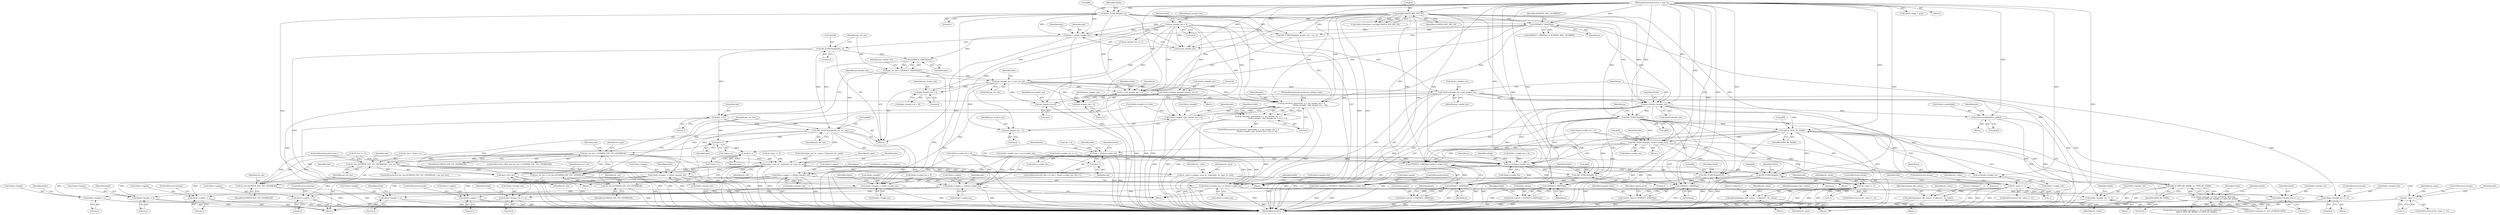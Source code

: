 digraph "0_tcpdump_b534e304568585707c4a92422aeca25cf908ff02_4@array" {
"1000254" [label="(Call,ND_TCHECK2(tptr[0], 2))"];
"1000249" [label="(Call,tptr = p+jnx_header_len)"];
"1000188" [label="(Call,p[3]&JUNIPER_BPF_PKT_IN)"];
"1000124" [label="(MethodParameterIn,const u_char *p)"];
"1000172" [label="(Call,ND_TCHECK2(p[0], 4))"];
"1000195" [label="(Call,EXTRACT_24BITS(p))"];
"1000220" [label="(Call,jnx_header_len = 4)"];
"1000261" [label="(Call,EXTRACT_16BITS(tptr))"];
"1000259" [label="(Call,jnx_ext_len = EXTRACT_16BITS(tptr))"];
"1000269" [label="(Call,jnx_header_len += jnx_ext_len)"];
"1000466" [label="(Call,jnx_header_len + 4)"];
"1000472" [label="(Call,ip_heuristic_guess(ndo, p + jnx_header_len + 4,\n                               l2info->length - (jnx_header_len + 4)))"];
"1000471" [label="(Call,ip_heuristic_guess(ndo, p + jnx_header_len + 4,\n                               l2info->length - (jnx_header_len + 4)) == 0)"];
"1000474" [label="(Call,p + jnx_header_len + 4)"];
"1000476" [label="(Call,jnx_header_len + 4)"];
"1000479" [label="(Call,l2info->length - (jnx_header_len + 4))"];
"1000483" [label="(Call,jnx_header_len + 4)"];
"1000491" [label="(Call,l2info->header_len=jnx_header_len+4)"];
"1000495" [label="(Call,jnx_header_len+4)"];
"1000500" [label="(Call,l2info->header_len = jnx_header_len)"];
"1000505" [label="(Call,p+=l2info->header_len)"];
"1000524" [label="(Call,ND_TCHECK(p[0]))"];
"1000599" [label="(Call,p[0] & MFR_BE_MASK)"];
"1000598" [label="(Call,(p[0] & MFR_BE_MASK) == MFR_BE_MASK)"];
"1000592" [label="(Call,l2info->pictype == DLT_JUNIPER_MFR &&\n                (p[0] & MFR_BE_MASK) == MFR_BE_MASK)"];
"1000655" [label="(Call,ND_TCHECK2(p[0], l2info->cookie_len))"];
"1000674" [label="(Call,idx < l2info->cookie_len)"];
"1000679" [label="(Call,idx++)"];
"1000715" [label="(Call,EXTRACT_16BITS(p+l2info->cookie_len))"];
"1000711" [label="(Call,l2info->proto = EXTRACT_16BITS(p+l2info->cookie_len))"];
"1000716" [label="(Call,p+l2info->cookie_len)"];
"1000724" [label="(Call,p+=l2info->cookie_len)"];
"1000798" [label="(Call,ND_TCHECK2(p[0], 2))"];
"1000816" [label="(Call,EXTRACT_16BITS(p))"];
"1000812" [label="(Call,l2info->proto = EXTRACT_16BITS(p))"];
"1000896" [label="(Call,ND_TCHECK2(p[0], 2))"];
"1000914" [label="(Call,EXTRACT_16BITS(p))"];
"1000910" [label="(Call,l2info->proto = EXTRACT_16BITS(p))"];
"1000973" [label="(Call,ND_TCHECK2(p[0], 4))"];
"1000989" [label="(Call,EXTRACT_32BITS(p))"];
"1000987" [label="(Call,control_word = EXTRACT_32BITS(p))"];
"1000682" [label="(Call,l2info->cookie[idx] = p[idx])"];
"1000510" [label="(Call,l2info->length -= l2info->header_len)"];
"1000618" [label="(Call,l2info->length -= l2info->cookie_len)"];
"1000823" [label="(Call,l2info->length -= 2)"];
"1000877" [label="(Call,l2info->length -= 2)"];
"1000921" [label="(Call,l2info->length -= 2)"];
"1000517" [label="(Call,l2info->caplen -= l2info->header_len)"];
"1000625" [label="(Call,l2info->caplen -= l2info->cookie_len)"];
"1000828" [label="(Call,l2info->caplen -= 2)"];
"1000882" [label="(Call,l2info->caplen -= 2)"];
"1000926" [label="(Call,l2info->caplen -= 2)"];
"1000611" [label="(Call,l2info->header_len += l2info->cookie_len)"];
"1000818" [label="(Call,l2info->header_len += 2)"];
"1000872" [label="(Call,l2info->header_len += 2)"];
"1000916" [label="(Call,l2info->header_len += 2)"];
"1000997" [label="(Call,l2info->header_len += 4)"];
"1000284" [label="(Call,ND_TCHECK2(tptr[0], jnx_ext_len))"];
"1000290" [label="(Call,jnx_ext_len > JUNIPER_EXT_TLV_OVERHEAD)"];
"1000317" [label="(Call,tlv_len+JUNIPER_EXT_TLV_OVERHEAD > jnx_ext_len)"];
"1000431" [label="(Call,jnx_ext_len -= tlv_len+JUNIPER_EXT_TLV_OVERHEAD)"];
"1000318" [label="(Call,tlv_len+JUNIPER_EXT_TLV_OVERHEAD)"];
"1000433" [label="(Call,tlv_len+JUNIPER_EXT_TLV_OVERHEAD)"];
"1000297" [label="(Call,tptr++)"];
"1000302" [label="(Call,tptr++)"];
"1000344" [label="(Call,juniper_read_tlv_value(tptr, tlv_type, tlv_len))"];
"1000342" [label="(Call,tlv_value = juniper_read_tlv_value(tptr, tlv_type, tlv_len))"];
"1000356" [label="(Call,tlv_value != -1)"];
"1000373" [label="(Call,tok2str(juniper_ifmt_values, \"Unknown\", tlv_value))"];
"1000382" [label="(Call,tlv_value != -1)"];
"1000399" [label="(Call,tok2str(juniper_ifle_values, \"Unknown\", tlv_value))"];
"1000410" [label="(Call,tlv_value != -1)"];
"1000428" [label="(Call,tptr+=tlv_len)"];
"1000266" [label="(Call,tptr +=2)"];
"1000726" [label="(Call,l2info->cookie_len)"];
"1000611" [label="(Call,l2info->header_len += l2info->cookie_len)"];
"1000618" [label="(Call,l2info->length -= l2info->cookie_len)"];
"1000922" [label="(Call,l2info->length)"];
"1000656" [label="(Call,p[0])"];
"1000321" [label="(Identifier,jnx_ext_len)"];
"1000222" [label="(Literal,4)"];
"1000473" [label="(Identifier,ndo)"];
"1001002" [label="(ControlStructure,break;)"];
"1000876" [label="(Literal,2)"];
"1000410" [label="(Call,tlv_value != -1)"];
"1000622" [label="(Call,l2info->cookie_len)"];
"1000188" [label="(Call,p[3]&JUNIPER_BPF_PKT_IN)"];
"1000882" [label="(Call,l2info->caplen -= 2)"];
"1000925" [label="(Literal,2)"];
"1000879" [label="(Identifier,l2info)"];
"1000923" [label="(Identifier,l2info)"];
"1000312" [label="(Call,tlv_len == 0)"];
"1000364" [label="(Identifier,ndo)"];
"1000192" [label="(Identifier,JUNIPER_BPF_PKT_IN)"];
"1000796" [label="(Block,)"];
"1000574" [label="(Call,l2info->cookie_len = 8)"];
"1000483" [label="(Call,jnx_header_len + 4)"];
"1000671" [label="(Call,idx = 0)"];
"1000724" [label="(Call,p+=l2info->cookie_len)"];
"1000303" [label="(Identifier,tptr)"];
"1000544" [label="(Call,l2info->cookie_len += lp->cookie_len)"];
"1000486" [label="(Literal,0)"];
"1000266" [label="(Call,tptr +=2)"];
"1000439" [label="(Identifier,ndo)"];
"1000262" [label="(Identifier,tptr)"];
"1000873" [label="(Call,l2info->header_len)"];
"1000900" [label="(Literal,2)"];
"1000454" [label="(Block,)"];
"1000693" [label="(Identifier,ndo)"];
"1000825" [label="(Identifier,l2info)"];
"1000381" [label="(ControlStructure,if (tlv_value != -1))"];
"1000291" [label="(Identifier,jnx_ext_len)"];
"1000347" [label="(Identifier,tlv_len)"];
"1000634" [label="(Identifier,ndo)"];
"1000194" [label="(Call,EXTRACT_24BITS(p) != JUNIPER_MGC_NUMBER)"];
"1000613" [label="(Identifier,l2info)"];
"1000670" [label="(ControlStructure,for (idx = 0; idx < l2info->cookie_len; idx++))"];
"1000519" [label="(Identifier,l2info)"];
"1000481" [label="(Identifier,l2info)"];
"1000813" [label="(Call,l2info->proto)"];
"1000285" [label="(Call,tptr[0])"];
"1000302" [label="(Call,tptr++)"];
"1000914" [label="(Call,EXTRACT_16BITS(p))"];
"1000506" [label="(Identifier,p)"];
"1000681" [label="(Block,)"];
"1000819" [label="(Call,l2info->header_len)"];
"1000270" [label="(Identifier,jnx_header_len)"];
"1000432" [label="(Identifier,jnx_ext_len)"];
"1000820" [label="(Identifier,l2info)"];
"1000829" [label="(Call,l2info->caplen)"];
"1000309" [label="(Call,tlv_type == 0)"];
"1000712" [label="(Call,l2info->proto)"];
"1000877" [label="(Call,l2info->length -= 2)"];
"1000172" [label="(Call,ND_TCHECK2(p[0], 4))"];
"1000271" [label="(Identifier,jnx_ext_len)"];
"1000823" [label="(Call,l2info->length -= 2)"];
"1000290" [label="(Call,jnx_ext_len > JUNIPER_EXT_TLV_OVERHEAD)"];
"1000256" [label="(Identifier,tptr)"];
"1000435" [label="(Identifier,JUNIPER_EXT_TLV_OVERHEAD)"];
"1000974" [label="(Call,p[0])"];
"1000619" [label="(Call,l2info->length)"];
"1000911" [label="(Call,l2info->proto)"];
"1000592" [label="(Call,l2info->pictype == DLT_JUNIPER_MFR &&\n                (p[0] & MFR_BE_MASK) == MFR_BE_MASK)"];
"1000250" [label="(Identifier,tptr)"];
"1000606" [label="(Call,l2info->cookie_len = 0)"];
"1000928" [label="(Identifier,l2info)"];
"1000431" [label="(Call,jnx_ext_len -= tlv_len+JUNIPER_EXT_TLV_OVERHEAD)"];
"1000471" [label="(Call,ip_heuristic_guess(ndo, p + jnx_header_len + 4,\n                               l2info->length - (jnx_header_len + 4)) == 0)"];
"1000514" [label="(Call,l2info->header_len)"];
"1000521" [label="(Call,l2info->header_len)"];
"1000916" [label="(Call,l2info->header_len += 2)"];
"1000674" [label="(Call,idx < l2info->cookie_len)"];
"1000356" [label="(Call,tlv_value != -1)"];
"1000355" [label="(ControlStructure,if (tlv_value != -1))"];
"1000917" [label="(Call,l2info->header_len)"];
"1000716" [label="(Call,p+l2info->cookie_len)"];
"1000293" [label="(Block,)"];
"1000374" [label="(Identifier,juniper_ifmt_values)"];
"1000977" [label="(Literal,4)"];
"1000500" [label="(Call,l2info->header_len = jnx_header_len)"];
"1000676" [label="(Call,l2info->cookie_len)"];
"1000258" [label="(Literal,2)"];
"1000390" [label="(Identifier,ndo)"];
"1000375" [label="(Literal,\"Unknown\")"];
"1000292" [label="(Identifier,JUNIPER_EXT_TLV_OVERHEAD)"];
"1000412" [label="(Call,-1)"];
"1000930" [label="(Literal,2)"];
"1000127" [label="(Block,)"];
"1000263" [label="(Call,jnx_header_len += 2)"];
"1000269" [label="(Call,jnx_header_len += jnx_ext_len)"];
"1000603" [label="(Identifier,MFR_BE_MASK)"];
"1000664" [label="(Identifier,ndo)"];
"1000990" [label="(Identifier,p)"];
"1000377" [label="(Identifier,tlv_value)"];
"1000715" [label="(Call,EXTRACT_16BITS(p+l2info->cookie_len))"];
"1000526" [label="(Identifier,p)"];
"1000255" [label="(Call,tptr[0])"];
"1000479" [label="(Call,l2info->length - (jnx_header_len + 4))"];
"1000883" [label="(Call,l2info->caplen)"];
"1000335" [label="(Call,tok2str(jnx_ext_tlv_values,\"Unknown\",tlv_type))"];
"1000404" [label="(ControlStructure,break;)"];
"1000817" [label="(Identifier,p)"];
"1000320" [label="(Identifier,JUNIPER_EXT_TLV_OVERHEAD)"];
"1000382" [label="(Call,tlv_value != -1)"];
"1000982" [label="(Identifier,l2info)"];
"1000318" [label="(Call,tlv_len+JUNIPER_EXT_TLV_OVERHEAD)"];
"1000343" [label="(Identifier,tlv_value)"];
"1000725" [label="(Identifier,p)"];
"1000827" [label="(Literal,2)"];
"1000986" [label="(Block,)"];
"1000316" [label="(ControlStructure,if (tlv_len+JUNIPER_EXT_TLV_OVERHEAD > jnx_ext_len))"];
"1000289" [label="(ControlStructure,while (jnx_ext_len > JUNIPER_EXT_TLV_OVERHEAD))"];
"1000493" [label="(Identifier,l2info)"];
"1000927" [label="(Call,l2info->caplen)"];
"1000384" [label="(Call,-1)"];
"1000322" [label="(ControlStructure,goto trunc;)"];
"1000249" [label="(Call,tptr = p+jnx_header_len)"];
"1000620" [label="(Identifier,l2info)"];
"1000680" [label="(Identifier,idx)"];
"1000915" [label="(Identifier,p)"];
"1000429" [label="(Identifier,tptr)"];
"1000683" [label="(Call,l2info->cookie[idx])"];
"1000497" [label="(Literal,4)"];
"1000165" [label="(Call,l2info->caplen = h->caplen)"];
"1000504" [label="(Identifier,jnx_header_len)"];
"1000659" [label="(Call,l2info->cookie_len)"];
"1000812" [label="(Call,l2info->proto = EXTRACT_16BITS(p))"];
"1000608" [label="(Identifier,l2info)"];
"1000267" [label="(Identifier,tptr)"];
"1000711" [label="(Call,l2info->proto = EXTRACT_16BITS(p+l2info->cookie_len))"];
"1000562" [label="(Call,l2info->cookie_len += 2)"];
"1000881" [label="(Literal,2)"];
"1000342" [label="(Call,tlv_value = juniper_read_tlv_value(tptr, tlv_type, tlv_len))"];
"1000920" [label="(Literal,2)"];
"1000288" [label="(Identifier,jnx_ext_len)"];
"1000317" [label="(Call,tlv_len+JUNIPER_EXT_TLV_OVERHEAD > jnx_ext_len)"];
"1000177" [label="(Call,l2info->flags = p[3])"];
"1000654" [label="(Block,)"];
"1000543" [label="(Block,)"];
"1000284" [label="(Call,ND_TCHECK2(tptr[0], jnx_ext_len))"];
"1000721" [label="(ControlStructure,break;)"];
"1000832" [label="(Literal,2)"];
"1001001" [label="(Literal,4)"];
"1000463" [label="(Call,ND_TCHECK2(p[jnx_header_len + 4], 1))"];
"1000399" [label="(Call,tok2str(juniper_ifle_values, \"Unknown\", tlv_value))"];
"1000401" [label="(Literal,\"Unknown\")"];
"1000822" [label="(Literal,2)"];
"1000402" [label="(Identifier,tlv_value)"];
"1000430" [label="(Identifier,tlv_len)"];
"1000349" [label="(Identifier,tlv_type)"];
"1000830" [label="(Identifier,l2info)"];
"1000987" [label="(Call,control_word = EXTRACT_32BITS(p))"];
"1000411" [label="(Identifier,tlv_value)"];
"1000472" [label="(Call,ip_heuristic_guess(ndo, p + jnx_header_len + 4,\n                               l2info->length - (jnx_header_len + 4)))"];
"1000248" [label="(Block,)"];
"1000468" [label="(Literal,4)"];
"1000254" [label="(Call,ND_TCHECK2(tptr[0], 2))"];
"1000398" [label="(Block,)"];
"1000301" [label="(Call,*(tptr++))"];
"1000499" [label="(Literal,0)"];
"1000896" [label="(Call,ND_TCHECK2(p[0], 2))"];
"1000510" [label="(Call,l2info->length -= l2info->header_len)"];
"1000466" [label="(Call,jnx_header_len + 4)"];
"1000400" [label="(Identifier,juniper_ifle_values)"];
"1000158" [label="(Call,l2info->length = h->len)"];
"1000627" [label="(Identifier,l2info)"];
"1000495" [label="(Call,jnx_header_len+4)"];
"1000604" [label="(Identifier,MFR_BE_MASK)"];
"1000492" [label="(Call,l2info->header_len)"];
"1000346" [label="(Identifier,tlv_type)"];
"1000816" [label="(Call,EXTRACT_16BITS(p))"];
"1000705" [label="(Identifier,ndo)"];
"1000124" [label="(MethodParameterIn,const u_char *p)"];
"1000718" [label="(Call,l2info->cookie_len)"];
"1000717" [label="(Identifier,p)"];
"1000818" [label="(Call,l2info->header_len += 2)"];
"1000261" [label="(Call,EXTRACT_16BITS(tptr))"];
"1000598" [label="(Call,(p[0] & MFR_BE_MASK) == MFR_BE_MASK)"];
"1000295" [label="(Identifier,tlv_type)"];
"1000655" [label="(Call,ND_TCHECK2(p[0], l2info->cookie_len))"];
"1000599" [label="(Call,p[0] & MFR_BE_MASK)"];
"1000251" [label="(Call,p+jnx_header_len)"];
"1000478" [label="(Literal,4)"];
"1000226" [label="(Identifier,ndo)"];
"1000470" [label="(ControlStructure,if (ip_heuristic_guess(ndo, p + jnx_header_len + 4,\n                               l2info->length - (jnx_header_len + 4)) == 0))"];
"1000496" [label="(Identifier,jnx_header_len)"];
"1000485" [label="(Literal,4)"];
"1000993" [label="(Block,)"];
"1000298" [label="(Identifier,tptr)"];
"1000910" [label="(Call,l2info->proto = EXTRACT_16BITS(p))"];
"1000176" [label="(Literal,4)"];
"1000484" [label="(Identifier,jnx_header_len)"];
"1000591" [label="(ControlStructure,if (l2info->pictype == DLT_JUNIPER_MFR &&\n                (p[0] & MFR_BE_MASK) == MFR_BE_MASK))"];
"1000833" [label="(ControlStructure,break;)"];
"1000918" [label="(Identifier,l2info)"];
"1000511" [label="(Call,l2info->length)"];
"1000299" [label="(Call,tlv_len = *(tptr++))"];
"1000264" [label="(Identifier,jnx_header_len)"];
"1000897" [label="(Call,p[0])"];
"1000884" [label="(Identifier,l2info)"];
"1000997" [label="(Call,l2info->header_len += 4)"];
"1000878" [label="(Call,l2info->length)"];
"1000989" [label="(Call,EXTRACT_32BITS(p))"];
"1000507" [label="(Call,l2info->header_len)"];
"1000612" [label="(Call,l2info->header_len)"];
"1000525" [label="(Call,p[0])"];
"1000319" [label="(Identifier,tlv_len)"];
"1000268" [label="(Literal,2)"];
"1000296" [label="(Call,*(tptr++))"];
"1000474" [label="(Call,p + jnx_header_len + 4)"];
"1000475" [label="(Identifier,p)"];
"1000799" [label="(Call,p[0])"];
"1000220" [label="(Call,jnx_header_len = 4)"];
"1000357" [label="(Identifier,tlv_value)"];
"1000518" [label="(Call,l2info->caplen)"];
"1000433" [label="(Call,tlv_len+JUNIPER_EXT_TLV_OVERHEAD)"];
"1000464" [label="(Call,p[jnx_header_len + 4])"];
"1000197" [label="(Identifier,JUNIPER_MGC_NUMBER)"];
"1000383" [label="(Identifier,tlv_value)"];
"1000733" [label="(Block,)"];
"1000505" [label="(Call,p+=l2info->header_len)"];
"1000531" [label="(Identifier,lp)"];
"1000926" [label="(Call,l2info->caplen -= 2)"];
"1000491" [label="(Call,l2info->header_len=jnx_header_len+4)"];
"1000626" [label="(Call,l2info->caplen)"];
"1000123" [label="(MethodParameterIn,netdissect_options *ndo)"];
"1000903" [label="(Identifier,l2info)"];
"1000467" [label="(Identifier,jnx_header_len)"];
"1000358" [label="(Call,-1)"];
"1000489" [label="(Identifier,ndo)"];
"1000731" [label="(Identifier,l2info)"];
"1000894" [label="(Block,)"];
"1000802" [label="(Literal,2)"];
"1000512" [label="(Identifier,l2info)"];
"1000682" [label="(Call,l2info->cookie[idx] = p[idx])"];
"1000992" [label="(Identifier,control_word)"];
"1000326" [label="(Identifier,ndo)"];
"1000688" [label="(Call,p[idx])"];
"1000501" [label="(Call,l2info->header_len)"];
"1000872" [label="(Call,l2info->header_len += 2)"];
"1000988" [label="(Identifier,control_word)"];
"1000998" [label="(Call,l2info->header_len)"];
"1000373" [label="(Call,tok2str(juniper_ifmt_values, \"Unknown\", tlv_value))"];
"1000649" [label="(Call,l2info->cookie_len > 0)"];
"1000148" [label="(Call,l2info->cookie_len = 0)"];
"1000629" [label="(Call,l2info->cookie_len)"];
"1000378" [label="(ControlStructure,break;)"];
"1000427" [label="(ControlStructure,break;)"];
"1000184" [label="(Call,l2info->direction = p[3]&JUNIPER_BPF_PKT_IN)"];
"1000434" [label="(Identifier,tlv_len)"];
"1000524" [label="(Call,ND_TCHECK(p[0]))"];
"1000345" [label="(Identifier,tptr)"];
"1000221" [label="(Identifier,jnx_header_len)"];
"1000344" [label="(Call,juniper_read_tlv_value(tptr, tlv_type, tlv_len))"];
"1000480" [label="(Call,l2info->length)"];
"1000403" [label="(Identifier,tlv_value)"];
"1000685" [label="(Identifier,l2info)"];
"1000798" [label="(Call,ND_TCHECK2(p[0], 2))"];
"1000675" [label="(Identifier,idx)"];
"1000196" [label="(Identifier,p)"];
"1000477" [label="(Identifier,jnx_header_len)"];
"1000886" [label="(Literal,2)"];
"1000418" [label="(Identifier,ndo)"];
"1000189" [label="(Call,p[3])"];
"1000600" [label="(Call,p[0])"];
"1000625" [label="(Call,l2info->caplen -= l2info->cookie_len)"];
"1000887" [label="(ControlStructure,break;)"];
"1000615" [label="(Call,l2info->cookie_len)"];
"1000679" [label="(Call,idx++)"];
"1000409" [label="(ControlStructure,if (tlv_value != -1))"];
"1000517" [label="(Call,l2info->caplen -= l2info->header_len)"];
"1000195" [label="(Call,EXTRACT_24BITS(p))"];
"1000275" [label="(Identifier,ndo)"];
"1000173" [label="(Call,p[0])"];
"1000259" [label="(Call,jnx_ext_len = EXTRACT_16BITS(tptr))"];
"1000428" [label="(Call,tptr+=tlv_len)"];
"1000973" [label="(Call,ND_TCHECK2(p[0], 4))"];
"1000805" [label="(Identifier,l2info)"];
"1000476" [label="(Call,jnx_header_len + 4)"];
"1000593" [label="(Call,l2info->pictype == DLT_JUNIPER_MFR)"];
"1001069" [label="(MethodReturn,RET)"];
"1000297" [label="(Call,tptr++)"];
"1000179" [label="(Identifier,l2info)"];
"1000828" [label="(Call,l2info->caplen -= 2)"];
"1000921" [label="(Call,l2info->length -= 2)"];
"1000824" [label="(Call,l2info->length)"];
"1000931" [label="(ControlStructure,break;)"];
"1000372" [label="(Block,)"];
"1000260" [label="(Identifier,jnx_ext_len)"];
"1000376" [label="(Identifier,tlv_value)"];
"1000254" -> "1000248"  [label="AST: "];
"1000254" -> "1000258"  [label="CFG: "];
"1000255" -> "1000254"  [label="AST: "];
"1000258" -> "1000254"  [label="AST: "];
"1000260" -> "1000254"  [label="CFG: "];
"1000254" -> "1001069"  [label="DDG: "];
"1000249" -> "1000254"  [label="DDG: "];
"1000254" -> "1000261"  [label="DDG: "];
"1000254" -> "1000266"  [label="DDG: "];
"1000254" -> "1000284"  [label="DDG: "];
"1000249" -> "1000248"  [label="AST: "];
"1000249" -> "1000251"  [label="CFG: "];
"1000250" -> "1000249"  [label="AST: "];
"1000251" -> "1000249"  [label="AST: "];
"1000256" -> "1000249"  [label="CFG: "];
"1000249" -> "1001069"  [label="DDG: "];
"1000188" -> "1000249"  [label="DDG: "];
"1000172" -> "1000249"  [label="DDG: "];
"1000195" -> "1000249"  [label="DDG: "];
"1000124" -> "1000249"  [label="DDG: "];
"1000220" -> "1000249"  [label="DDG: "];
"1000249" -> "1000261"  [label="DDG: "];
"1000188" -> "1000184"  [label="AST: "];
"1000188" -> "1000192"  [label="CFG: "];
"1000189" -> "1000188"  [label="AST: "];
"1000192" -> "1000188"  [label="AST: "];
"1000184" -> "1000188"  [label="CFG: "];
"1000188" -> "1001069"  [label="DDG: "];
"1000188" -> "1001069"  [label="DDG: "];
"1000188" -> "1000184"  [label="DDG: "];
"1000188" -> "1000184"  [label="DDG: "];
"1000124" -> "1000188"  [label="DDG: "];
"1000188" -> "1000195"  [label="DDG: "];
"1000188" -> "1000251"  [label="DDG: "];
"1000188" -> "1000463"  [label="DDG: "];
"1000188" -> "1000472"  [label="DDG: "];
"1000188" -> "1000474"  [label="DDG: "];
"1000188" -> "1000505"  [label="DDG: "];
"1000188" -> "1000715"  [label="DDG: "];
"1000188" -> "1000716"  [label="DDG: "];
"1000188" -> "1000724"  [label="DDG: "];
"1000188" -> "1000816"  [label="DDG: "];
"1000188" -> "1000914"  [label="DDG: "];
"1000188" -> "1000989"  [label="DDG: "];
"1000124" -> "1000122"  [label="AST: "];
"1000124" -> "1001069"  [label="DDG: "];
"1000124" -> "1000172"  [label="DDG: "];
"1000124" -> "1000177"  [label="DDG: "];
"1000124" -> "1000195"  [label="DDG: "];
"1000124" -> "1000251"  [label="DDG: "];
"1000124" -> "1000463"  [label="DDG: "];
"1000124" -> "1000472"  [label="DDG: "];
"1000124" -> "1000474"  [label="DDG: "];
"1000124" -> "1000505"  [label="DDG: "];
"1000124" -> "1000524"  [label="DDG: "];
"1000124" -> "1000599"  [label="DDG: "];
"1000124" -> "1000655"  [label="DDG: "];
"1000124" -> "1000682"  [label="DDG: "];
"1000124" -> "1000715"  [label="DDG: "];
"1000124" -> "1000716"  [label="DDG: "];
"1000124" -> "1000724"  [label="DDG: "];
"1000124" -> "1000798"  [label="DDG: "];
"1000124" -> "1000816"  [label="DDG: "];
"1000124" -> "1000896"  [label="DDG: "];
"1000124" -> "1000914"  [label="DDG: "];
"1000124" -> "1000973"  [label="DDG: "];
"1000124" -> "1000989"  [label="DDG: "];
"1000172" -> "1000127"  [label="AST: "];
"1000172" -> "1000176"  [label="CFG: "];
"1000173" -> "1000172"  [label="AST: "];
"1000176" -> "1000172"  [label="AST: "];
"1000179" -> "1000172"  [label="CFG: "];
"1000172" -> "1001069"  [label="DDG: "];
"1000172" -> "1001069"  [label="DDG: "];
"1000172" -> "1000195"  [label="DDG: "];
"1000172" -> "1000251"  [label="DDG: "];
"1000172" -> "1000463"  [label="DDG: "];
"1000172" -> "1000472"  [label="DDG: "];
"1000172" -> "1000474"  [label="DDG: "];
"1000172" -> "1000505"  [label="DDG: "];
"1000172" -> "1000524"  [label="DDG: "];
"1000195" -> "1000194"  [label="AST: "];
"1000195" -> "1000196"  [label="CFG: "];
"1000196" -> "1000195"  [label="AST: "];
"1000197" -> "1000195"  [label="CFG: "];
"1000195" -> "1001069"  [label="DDG: "];
"1000195" -> "1000194"  [label="DDG: "];
"1000195" -> "1000251"  [label="DDG: "];
"1000195" -> "1000463"  [label="DDG: "];
"1000195" -> "1000472"  [label="DDG: "];
"1000195" -> "1000474"  [label="DDG: "];
"1000195" -> "1000505"  [label="DDG: "];
"1000220" -> "1000127"  [label="AST: "];
"1000220" -> "1000222"  [label="CFG: "];
"1000221" -> "1000220"  [label="AST: "];
"1000222" -> "1000220"  [label="AST: "];
"1000226" -> "1000220"  [label="CFG: "];
"1000220" -> "1000251"  [label="DDG: "];
"1000220" -> "1000263"  [label="DDG: "];
"1000220" -> "1000466"  [label="DDG: "];
"1000220" -> "1000472"  [label="DDG: "];
"1000220" -> "1000474"  [label="DDG: "];
"1000220" -> "1000476"  [label="DDG: "];
"1000220" -> "1000479"  [label="DDG: "];
"1000220" -> "1000483"  [label="DDG: "];
"1000220" -> "1000491"  [label="DDG: "];
"1000220" -> "1000495"  [label="DDG: "];
"1000220" -> "1000500"  [label="DDG: "];
"1000261" -> "1000259"  [label="AST: "];
"1000261" -> "1000262"  [label="CFG: "];
"1000262" -> "1000261"  [label="AST: "];
"1000259" -> "1000261"  [label="CFG: "];
"1000261" -> "1000259"  [label="DDG: "];
"1000261" -> "1000266"  [label="DDG: "];
"1000259" -> "1000248"  [label="AST: "];
"1000260" -> "1000259"  [label="AST: "];
"1000264" -> "1000259"  [label="CFG: "];
"1000259" -> "1001069"  [label="DDG: "];
"1000259" -> "1000269"  [label="DDG: "];
"1000259" -> "1000284"  [label="DDG: "];
"1000269" -> "1000248"  [label="AST: "];
"1000269" -> "1000271"  [label="CFG: "];
"1000270" -> "1000269"  [label="AST: "];
"1000271" -> "1000269"  [label="AST: "];
"1000275" -> "1000269"  [label="CFG: "];
"1000269" -> "1001069"  [label="DDG: "];
"1000263" -> "1000269"  [label="DDG: "];
"1000269" -> "1000466"  [label="DDG: "];
"1000269" -> "1000472"  [label="DDG: "];
"1000269" -> "1000474"  [label="DDG: "];
"1000269" -> "1000476"  [label="DDG: "];
"1000269" -> "1000479"  [label="DDG: "];
"1000269" -> "1000483"  [label="DDG: "];
"1000269" -> "1000491"  [label="DDG: "];
"1000269" -> "1000495"  [label="DDG: "];
"1000269" -> "1000500"  [label="DDG: "];
"1000466" -> "1000464"  [label="AST: "];
"1000466" -> "1000468"  [label="CFG: "];
"1000467" -> "1000466"  [label="AST: "];
"1000468" -> "1000466"  [label="AST: "];
"1000464" -> "1000466"  [label="CFG: "];
"1000472" -> "1000471"  [label="AST: "];
"1000472" -> "1000479"  [label="CFG: "];
"1000473" -> "1000472"  [label="AST: "];
"1000474" -> "1000472"  [label="AST: "];
"1000479" -> "1000472"  [label="AST: "];
"1000486" -> "1000472"  [label="CFG: "];
"1000472" -> "1001069"  [label="DDG: "];
"1000472" -> "1001069"  [label="DDG: "];
"1000472" -> "1001069"  [label="DDG: "];
"1000472" -> "1000471"  [label="DDG: "];
"1000472" -> "1000471"  [label="DDG: "];
"1000472" -> "1000471"  [label="DDG: "];
"1000123" -> "1000472"  [label="DDG: "];
"1000463" -> "1000472"  [label="DDG: "];
"1000479" -> "1000472"  [label="DDG: "];
"1000479" -> "1000472"  [label="DDG: "];
"1000471" -> "1000470"  [label="AST: "];
"1000471" -> "1000486"  [label="CFG: "];
"1000486" -> "1000471"  [label="AST: "];
"1000489" -> "1000471"  [label="CFG: "];
"1000493" -> "1000471"  [label="CFG: "];
"1000471" -> "1001069"  [label="DDG: "];
"1000471" -> "1001069"  [label="DDG: "];
"1000474" -> "1000476"  [label="CFG: "];
"1000475" -> "1000474"  [label="AST: "];
"1000476" -> "1000474"  [label="AST: "];
"1000481" -> "1000474"  [label="CFG: "];
"1000474" -> "1001069"  [label="DDG: "];
"1000463" -> "1000474"  [label="DDG: "];
"1000476" -> "1000478"  [label="CFG: "];
"1000477" -> "1000476"  [label="AST: "];
"1000478" -> "1000476"  [label="AST: "];
"1000479" -> "1000483"  [label="CFG: "];
"1000480" -> "1000479"  [label="AST: "];
"1000483" -> "1000479"  [label="AST: "];
"1000479" -> "1001069"  [label="DDG: "];
"1000479" -> "1001069"  [label="DDG: "];
"1000158" -> "1000479"  [label="DDG: "];
"1000483" -> "1000485"  [label="CFG: "];
"1000484" -> "1000483"  [label="AST: "];
"1000485" -> "1000483"  [label="AST: "];
"1000491" -> "1000454"  [label="AST: "];
"1000491" -> "1000495"  [label="CFG: "];
"1000492" -> "1000491"  [label="AST: "];
"1000495" -> "1000491"  [label="AST: "];
"1000499" -> "1000491"  [label="CFG: "];
"1000491" -> "1001069"  [label="DDG: "];
"1000491" -> "1001069"  [label="DDG: "];
"1000495" -> "1000497"  [label="CFG: "];
"1000496" -> "1000495"  [label="AST: "];
"1000497" -> "1000495"  [label="AST: "];
"1000495" -> "1001069"  [label="DDG: "];
"1000500" -> "1000127"  [label="AST: "];
"1000500" -> "1000504"  [label="CFG: "];
"1000501" -> "1000500"  [label="AST: "];
"1000504" -> "1000500"  [label="AST: "];
"1000506" -> "1000500"  [label="CFG: "];
"1000500" -> "1001069"  [label="DDG: "];
"1000500" -> "1000505"  [label="DDG: "];
"1000500" -> "1000510"  [label="DDG: "];
"1000500" -> "1000517"  [label="DDG: "];
"1000500" -> "1000611"  [label="DDG: "];
"1000500" -> "1000818"  [label="DDG: "];
"1000500" -> "1000872"  [label="DDG: "];
"1000500" -> "1000916"  [label="DDG: "];
"1000500" -> "1000997"  [label="DDG: "];
"1000505" -> "1000127"  [label="AST: "];
"1000505" -> "1000507"  [label="CFG: "];
"1000506" -> "1000505"  [label="AST: "];
"1000507" -> "1000505"  [label="AST: "];
"1000512" -> "1000505"  [label="CFG: "];
"1000505" -> "1000524"  [label="DDG: "];
"1000505" -> "1000599"  [label="DDG: "];
"1000505" -> "1000655"  [label="DDG: "];
"1000505" -> "1000682"  [label="DDG: "];
"1000505" -> "1000715"  [label="DDG: "];
"1000505" -> "1000716"  [label="DDG: "];
"1000505" -> "1000724"  [label="DDG: "];
"1000505" -> "1000816"  [label="DDG: "];
"1000505" -> "1000914"  [label="DDG: "];
"1000505" -> "1000989"  [label="DDG: "];
"1000524" -> "1000127"  [label="AST: "];
"1000524" -> "1000525"  [label="CFG: "];
"1000525" -> "1000524"  [label="AST: "];
"1000531" -> "1000524"  [label="CFG: "];
"1000524" -> "1001069"  [label="DDG: "];
"1000524" -> "1001069"  [label="DDG: "];
"1000524" -> "1000599"  [label="DDG: "];
"1000524" -> "1000655"  [label="DDG: "];
"1000524" -> "1000715"  [label="DDG: "];
"1000524" -> "1000716"  [label="DDG: "];
"1000524" -> "1000724"  [label="DDG: "];
"1000524" -> "1000798"  [label="DDG: "];
"1000524" -> "1000896"  [label="DDG: "];
"1000524" -> "1000973"  [label="DDG: "];
"1000599" -> "1000598"  [label="AST: "];
"1000599" -> "1000603"  [label="CFG: "];
"1000600" -> "1000599"  [label="AST: "];
"1000603" -> "1000599"  [label="AST: "];
"1000604" -> "1000599"  [label="CFG: "];
"1000599" -> "1001069"  [label="DDG: "];
"1000599" -> "1000598"  [label="DDG: "];
"1000599" -> "1000598"  [label="DDG: "];
"1000599" -> "1000655"  [label="DDG: "];
"1000599" -> "1000715"  [label="DDG: "];
"1000599" -> "1000716"  [label="DDG: "];
"1000599" -> "1000724"  [label="DDG: "];
"1000599" -> "1000798"  [label="DDG: "];
"1000599" -> "1000896"  [label="DDG: "];
"1000599" -> "1000973"  [label="DDG: "];
"1000598" -> "1000592"  [label="AST: "];
"1000598" -> "1000604"  [label="CFG: "];
"1000604" -> "1000598"  [label="AST: "];
"1000592" -> "1000598"  [label="CFG: "];
"1000598" -> "1001069"  [label="DDG: "];
"1000598" -> "1001069"  [label="DDG: "];
"1000598" -> "1000592"  [label="DDG: "];
"1000598" -> "1000592"  [label="DDG: "];
"1000592" -> "1000591"  [label="AST: "];
"1000592" -> "1000593"  [label="CFG: "];
"1000593" -> "1000592"  [label="AST: "];
"1000608" -> "1000592"  [label="CFG: "];
"1000613" -> "1000592"  [label="CFG: "];
"1000592" -> "1001069"  [label="DDG: "];
"1000592" -> "1001069"  [label="DDG: "];
"1000592" -> "1001069"  [label="DDG: "];
"1000593" -> "1000592"  [label="DDG: "];
"1000593" -> "1000592"  [label="DDG: "];
"1000655" -> "1000654"  [label="AST: "];
"1000655" -> "1000659"  [label="CFG: "];
"1000656" -> "1000655"  [label="AST: "];
"1000659" -> "1000655"  [label="AST: "];
"1000664" -> "1000655"  [label="CFG: "];
"1000655" -> "1001069"  [label="DDG: "];
"1000655" -> "1001069"  [label="DDG: "];
"1000649" -> "1000655"  [label="DDG: "];
"1000655" -> "1000674"  [label="DDG: "];
"1000655" -> "1000715"  [label="DDG: "];
"1000655" -> "1000716"  [label="DDG: "];
"1000655" -> "1000724"  [label="DDG: "];
"1000655" -> "1000798"  [label="DDG: "];
"1000655" -> "1000896"  [label="DDG: "];
"1000655" -> "1000973"  [label="DDG: "];
"1000674" -> "1000670"  [label="AST: "];
"1000674" -> "1000676"  [label="CFG: "];
"1000675" -> "1000674"  [label="AST: "];
"1000676" -> "1000674"  [label="AST: "];
"1000685" -> "1000674"  [label="CFG: "];
"1000705" -> "1000674"  [label="CFG: "];
"1000674" -> "1001069"  [label="DDG: "];
"1000674" -> "1001069"  [label="DDG: "];
"1000679" -> "1000674"  [label="DDG: "];
"1000671" -> "1000674"  [label="DDG: "];
"1000674" -> "1000679"  [label="DDG: "];
"1000674" -> "1000715"  [label="DDG: "];
"1000674" -> "1000716"  [label="DDG: "];
"1000674" -> "1000724"  [label="DDG: "];
"1000679" -> "1000670"  [label="AST: "];
"1000679" -> "1000680"  [label="CFG: "];
"1000680" -> "1000679"  [label="AST: "];
"1000675" -> "1000679"  [label="CFG: "];
"1000715" -> "1000711"  [label="AST: "];
"1000715" -> "1000716"  [label="CFG: "];
"1000716" -> "1000715"  [label="AST: "];
"1000711" -> "1000715"  [label="CFG: "];
"1000715" -> "1001069"  [label="DDG: "];
"1000715" -> "1000711"  [label="DDG: "];
"1000649" -> "1000715"  [label="DDG: "];
"1000711" -> "1000543"  [label="AST: "];
"1000712" -> "1000711"  [label="AST: "];
"1000721" -> "1000711"  [label="CFG: "];
"1000711" -> "1001069"  [label="DDG: "];
"1000711" -> "1001069"  [label="DDG: "];
"1000716" -> "1000718"  [label="CFG: "];
"1000717" -> "1000716"  [label="AST: "];
"1000718" -> "1000716"  [label="AST: "];
"1000649" -> "1000716"  [label="DDG: "];
"1000724" -> "1000127"  [label="AST: "];
"1000724" -> "1000726"  [label="CFG: "];
"1000725" -> "1000724"  [label="AST: "];
"1000726" -> "1000724"  [label="AST: "];
"1000731" -> "1000724"  [label="CFG: "];
"1000724" -> "1001069"  [label="DDG: "];
"1000724" -> "1001069"  [label="DDG: "];
"1000574" -> "1000724"  [label="DDG: "];
"1000562" -> "1000724"  [label="DDG: "];
"1000148" -> "1000724"  [label="DDG: "];
"1000544" -> "1000724"  [label="DDG: "];
"1000649" -> "1000724"  [label="DDG: "];
"1000724" -> "1000798"  [label="DDG: "];
"1000724" -> "1000816"  [label="DDG: "];
"1000724" -> "1000896"  [label="DDG: "];
"1000724" -> "1000914"  [label="DDG: "];
"1000724" -> "1000973"  [label="DDG: "];
"1000724" -> "1000989"  [label="DDG: "];
"1000798" -> "1000796"  [label="AST: "];
"1000798" -> "1000802"  [label="CFG: "];
"1000799" -> "1000798"  [label="AST: "];
"1000802" -> "1000798"  [label="AST: "];
"1000805" -> "1000798"  [label="CFG: "];
"1000798" -> "1001069"  [label="DDG: "];
"1000798" -> "1001069"  [label="DDG: "];
"1000798" -> "1000816"  [label="DDG: "];
"1000816" -> "1000812"  [label="AST: "];
"1000816" -> "1000817"  [label="CFG: "];
"1000817" -> "1000816"  [label="AST: "];
"1000812" -> "1000816"  [label="CFG: "];
"1000816" -> "1001069"  [label="DDG: "];
"1000816" -> "1000812"  [label="DDG: "];
"1000812" -> "1000796"  [label="AST: "];
"1000813" -> "1000812"  [label="AST: "];
"1000820" -> "1000812"  [label="CFG: "];
"1000812" -> "1001069"  [label="DDG: "];
"1000812" -> "1001069"  [label="DDG: "];
"1000896" -> "1000894"  [label="AST: "];
"1000896" -> "1000900"  [label="CFG: "];
"1000897" -> "1000896"  [label="AST: "];
"1000900" -> "1000896"  [label="AST: "];
"1000903" -> "1000896"  [label="CFG: "];
"1000896" -> "1001069"  [label="DDG: "];
"1000896" -> "1001069"  [label="DDG: "];
"1000896" -> "1000914"  [label="DDG: "];
"1000914" -> "1000910"  [label="AST: "];
"1000914" -> "1000915"  [label="CFG: "];
"1000915" -> "1000914"  [label="AST: "];
"1000910" -> "1000914"  [label="CFG: "];
"1000914" -> "1001069"  [label="DDG: "];
"1000914" -> "1000910"  [label="DDG: "];
"1000910" -> "1000894"  [label="AST: "];
"1000911" -> "1000910"  [label="AST: "];
"1000918" -> "1000910"  [label="CFG: "];
"1000910" -> "1001069"  [label="DDG: "];
"1000910" -> "1001069"  [label="DDG: "];
"1000973" -> "1000733"  [label="AST: "];
"1000973" -> "1000977"  [label="CFG: "];
"1000974" -> "1000973"  [label="AST: "];
"1000977" -> "1000973"  [label="AST: "];
"1000982" -> "1000973"  [label="CFG: "];
"1000973" -> "1001069"  [label="DDG: "];
"1000973" -> "1001069"  [label="DDG: "];
"1000973" -> "1000989"  [label="DDG: "];
"1000989" -> "1000987"  [label="AST: "];
"1000989" -> "1000990"  [label="CFG: "];
"1000990" -> "1000989"  [label="AST: "];
"1000987" -> "1000989"  [label="CFG: "];
"1000989" -> "1001069"  [label="DDG: "];
"1000989" -> "1000987"  [label="DDG: "];
"1000987" -> "1000986"  [label="AST: "];
"1000988" -> "1000987"  [label="AST: "];
"1000992" -> "1000987"  [label="CFG: "];
"1000987" -> "1001069"  [label="DDG: "];
"1000987" -> "1001069"  [label="DDG: "];
"1000682" -> "1000681"  [label="AST: "];
"1000682" -> "1000688"  [label="CFG: "];
"1000683" -> "1000682"  [label="AST: "];
"1000688" -> "1000682"  [label="AST: "];
"1000693" -> "1000682"  [label="CFG: "];
"1000682" -> "1001069"  [label="DDG: "];
"1000682" -> "1001069"  [label="DDG: "];
"1000510" -> "1000127"  [label="AST: "];
"1000510" -> "1000514"  [label="CFG: "];
"1000511" -> "1000510"  [label="AST: "];
"1000514" -> "1000510"  [label="AST: "];
"1000519" -> "1000510"  [label="CFG: "];
"1000510" -> "1001069"  [label="DDG: "];
"1000158" -> "1000510"  [label="DDG: "];
"1000510" -> "1000618"  [label="DDG: "];
"1000510" -> "1000823"  [label="DDG: "];
"1000510" -> "1000877"  [label="DDG: "];
"1000510" -> "1000921"  [label="DDG: "];
"1000618" -> "1000543"  [label="AST: "];
"1000618" -> "1000622"  [label="CFG: "];
"1000619" -> "1000618"  [label="AST: "];
"1000622" -> "1000618"  [label="AST: "];
"1000627" -> "1000618"  [label="CFG: "];
"1000618" -> "1001069"  [label="DDG: "];
"1000562" -> "1000618"  [label="DDG: "];
"1000544" -> "1000618"  [label="DDG: "];
"1000574" -> "1000618"  [label="DDG: "];
"1000606" -> "1000618"  [label="DDG: "];
"1000618" -> "1000823"  [label="DDG: "];
"1000618" -> "1000877"  [label="DDG: "];
"1000618" -> "1000921"  [label="DDG: "];
"1000823" -> "1000796"  [label="AST: "];
"1000823" -> "1000827"  [label="CFG: "];
"1000824" -> "1000823"  [label="AST: "];
"1000827" -> "1000823"  [label="AST: "];
"1000830" -> "1000823"  [label="CFG: "];
"1000823" -> "1001069"  [label="DDG: "];
"1000877" -> "1000796"  [label="AST: "];
"1000877" -> "1000881"  [label="CFG: "];
"1000878" -> "1000877"  [label="AST: "];
"1000881" -> "1000877"  [label="AST: "];
"1000884" -> "1000877"  [label="CFG: "];
"1000877" -> "1001069"  [label="DDG: "];
"1000921" -> "1000894"  [label="AST: "];
"1000921" -> "1000925"  [label="CFG: "];
"1000922" -> "1000921"  [label="AST: "];
"1000925" -> "1000921"  [label="AST: "];
"1000928" -> "1000921"  [label="CFG: "];
"1000921" -> "1001069"  [label="DDG: "];
"1000517" -> "1000127"  [label="AST: "];
"1000517" -> "1000521"  [label="CFG: "];
"1000518" -> "1000517"  [label="AST: "];
"1000521" -> "1000517"  [label="AST: "];
"1000526" -> "1000517"  [label="CFG: "];
"1000517" -> "1001069"  [label="DDG: "];
"1000517" -> "1001069"  [label="DDG: "];
"1000165" -> "1000517"  [label="DDG: "];
"1000517" -> "1000625"  [label="DDG: "];
"1000517" -> "1000828"  [label="DDG: "];
"1000517" -> "1000882"  [label="DDG: "];
"1000517" -> "1000926"  [label="DDG: "];
"1000625" -> "1000543"  [label="AST: "];
"1000625" -> "1000629"  [label="CFG: "];
"1000626" -> "1000625"  [label="AST: "];
"1000629" -> "1000625"  [label="AST: "];
"1000634" -> "1000625"  [label="CFG: "];
"1000625" -> "1001069"  [label="DDG: "];
"1000562" -> "1000625"  [label="DDG: "];
"1000544" -> "1000625"  [label="DDG: "];
"1000574" -> "1000625"  [label="DDG: "];
"1000606" -> "1000625"  [label="DDG: "];
"1000625" -> "1000828"  [label="DDG: "];
"1000625" -> "1000882"  [label="DDG: "];
"1000625" -> "1000926"  [label="DDG: "];
"1000828" -> "1000796"  [label="AST: "];
"1000828" -> "1000832"  [label="CFG: "];
"1000829" -> "1000828"  [label="AST: "];
"1000832" -> "1000828"  [label="AST: "];
"1000833" -> "1000828"  [label="CFG: "];
"1000828" -> "1001069"  [label="DDG: "];
"1000882" -> "1000796"  [label="AST: "];
"1000882" -> "1000886"  [label="CFG: "];
"1000883" -> "1000882"  [label="AST: "];
"1000886" -> "1000882"  [label="AST: "];
"1000887" -> "1000882"  [label="CFG: "];
"1000882" -> "1001069"  [label="DDG: "];
"1000926" -> "1000894"  [label="AST: "];
"1000926" -> "1000930"  [label="CFG: "];
"1000927" -> "1000926"  [label="AST: "];
"1000930" -> "1000926"  [label="AST: "];
"1000931" -> "1000926"  [label="CFG: "];
"1000926" -> "1001069"  [label="DDG: "];
"1000611" -> "1000543"  [label="AST: "];
"1000611" -> "1000615"  [label="CFG: "];
"1000612" -> "1000611"  [label="AST: "];
"1000615" -> "1000611"  [label="AST: "];
"1000620" -> "1000611"  [label="CFG: "];
"1000611" -> "1001069"  [label="DDG: "];
"1000562" -> "1000611"  [label="DDG: "];
"1000544" -> "1000611"  [label="DDG: "];
"1000574" -> "1000611"  [label="DDG: "];
"1000606" -> "1000611"  [label="DDG: "];
"1000611" -> "1000818"  [label="DDG: "];
"1000611" -> "1000872"  [label="DDG: "];
"1000611" -> "1000916"  [label="DDG: "];
"1000611" -> "1000997"  [label="DDG: "];
"1000818" -> "1000796"  [label="AST: "];
"1000818" -> "1000822"  [label="CFG: "];
"1000819" -> "1000818"  [label="AST: "];
"1000822" -> "1000818"  [label="AST: "];
"1000825" -> "1000818"  [label="CFG: "];
"1000818" -> "1001069"  [label="DDG: "];
"1000872" -> "1000796"  [label="AST: "];
"1000872" -> "1000876"  [label="CFG: "];
"1000873" -> "1000872"  [label="AST: "];
"1000876" -> "1000872"  [label="AST: "];
"1000879" -> "1000872"  [label="CFG: "];
"1000872" -> "1001069"  [label="DDG: "];
"1000916" -> "1000894"  [label="AST: "];
"1000916" -> "1000920"  [label="CFG: "];
"1000917" -> "1000916"  [label="AST: "];
"1000920" -> "1000916"  [label="AST: "];
"1000923" -> "1000916"  [label="CFG: "];
"1000916" -> "1001069"  [label="DDG: "];
"1000997" -> "1000993"  [label="AST: "];
"1000997" -> "1001001"  [label="CFG: "];
"1000998" -> "1000997"  [label="AST: "];
"1001001" -> "1000997"  [label="AST: "];
"1001002" -> "1000997"  [label="CFG: "];
"1000997" -> "1001069"  [label="DDG: "];
"1000284" -> "1000248"  [label="AST: "];
"1000284" -> "1000288"  [label="CFG: "];
"1000285" -> "1000284"  [label="AST: "];
"1000288" -> "1000284"  [label="AST: "];
"1000291" -> "1000284"  [label="CFG: "];
"1000284" -> "1001069"  [label="DDG: "];
"1000284" -> "1001069"  [label="DDG: "];
"1000266" -> "1000284"  [label="DDG: "];
"1000284" -> "1000290"  [label="DDG: "];
"1000284" -> "1000297"  [label="DDG: "];
"1000284" -> "1000302"  [label="DDG: "];
"1000284" -> "1000344"  [label="DDG: "];
"1000284" -> "1000428"  [label="DDG: "];
"1000290" -> "1000289"  [label="AST: "];
"1000290" -> "1000292"  [label="CFG: "];
"1000291" -> "1000290"  [label="AST: "];
"1000292" -> "1000290"  [label="AST: "];
"1000295" -> "1000290"  [label="CFG: "];
"1000439" -> "1000290"  [label="CFG: "];
"1000290" -> "1001069"  [label="DDG: "];
"1000290" -> "1001069"  [label="DDG: "];
"1000290" -> "1001069"  [label="DDG: "];
"1000431" -> "1000290"  [label="DDG: "];
"1000290" -> "1000317"  [label="DDG: "];
"1000290" -> "1000317"  [label="DDG: "];
"1000290" -> "1000318"  [label="DDG: "];
"1000290" -> "1000431"  [label="DDG: "];
"1000290" -> "1000433"  [label="DDG: "];
"1000317" -> "1000316"  [label="AST: "];
"1000317" -> "1000321"  [label="CFG: "];
"1000318" -> "1000317"  [label="AST: "];
"1000321" -> "1000317"  [label="AST: "];
"1000322" -> "1000317"  [label="CFG: "];
"1000326" -> "1000317"  [label="CFG: "];
"1000317" -> "1001069"  [label="DDG: "];
"1000317" -> "1001069"  [label="DDG: "];
"1000317" -> "1001069"  [label="DDG: "];
"1000312" -> "1000317"  [label="DDG: "];
"1000299" -> "1000317"  [label="DDG: "];
"1000317" -> "1000431"  [label="DDG: "];
"1000431" -> "1000293"  [label="AST: "];
"1000431" -> "1000433"  [label="CFG: "];
"1000432" -> "1000431"  [label="AST: "];
"1000433" -> "1000431"  [label="AST: "];
"1000291" -> "1000431"  [label="CFG: "];
"1000431" -> "1001069"  [label="DDG: "];
"1000344" -> "1000431"  [label="DDG: "];
"1000318" -> "1000320"  [label="CFG: "];
"1000319" -> "1000318"  [label="AST: "];
"1000320" -> "1000318"  [label="AST: "];
"1000321" -> "1000318"  [label="CFG: "];
"1000318" -> "1001069"  [label="DDG: "];
"1000318" -> "1001069"  [label="DDG: "];
"1000312" -> "1000318"  [label="DDG: "];
"1000299" -> "1000318"  [label="DDG: "];
"1000433" -> "1000435"  [label="CFG: "];
"1000434" -> "1000433"  [label="AST: "];
"1000435" -> "1000433"  [label="AST: "];
"1000433" -> "1001069"  [label="DDG: "];
"1000344" -> "1000433"  [label="DDG: "];
"1000297" -> "1000296"  [label="AST: "];
"1000297" -> "1000298"  [label="CFG: "];
"1000298" -> "1000297"  [label="AST: "];
"1000296" -> "1000297"  [label="CFG: "];
"1000266" -> "1000297"  [label="DDG: "];
"1000428" -> "1000297"  [label="DDG: "];
"1000297" -> "1000302"  [label="DDG: "];
"1000302" -> "1000301"  [label="AST: "];
"1000302" -> "1000303"  [label="CFG: "];
"1000303" -> "1000302"  [label="AST: "];
"1000301" -> "1000302"  [label="CFG: "];
"1000302" -> "1001069"  [label="DDG: "];
"1000302" -> "1000344"  [label="DDG: "];
"1000344" -> "1000342"  [label="AST: "];
"1000344" -> "1000347"  [label="CFG: "];
"1000345" -> "1000344"  [label="AST: "];
"1000346" -> "1000344"  [label="AST: "];
"1000347" -> "1000344"  [label="AST: "];
"1000342" -> "1000344"  [label="CFG: "];
"1000344" -> "1001069"  [label="DDG: "];
"1000344" -> "1001069"  [label="DDG: "];
"1000344" -> "1001069"  [label="DDG: "];
"1000344" -> "1000342"  [label="DDG: "];
"1000344" -> "1000342"  [label="DDG: "];
"1000344" -> "1000342"  [label="DDG: "];
"1000309" -> "1000344"  [label="DDG: "];
"1000335" -> "1000344"  [label="DDG: "];
"1000312" -> "1000344"  [label="DDG: "];
"1000299" -> "1000344"  [label="DDG: "];
"1000344" -> "1000428"  [label="DDG: "];
"1000344" -> "1000428"  [label="DDG: "];
"1000342" -> "1000293"  [label="AST: "];
"1000343" -> "1000342"  [label="AST: "];
"1000349" -> "1000342"  [label="CFG: "];
"1000342" -> "1001069"  [label="DDG: "];
"1000342" -> "1001069"  [label="DDG: "];
"1000342" -> "1000356"  [label="DDG: "];
"1000342" -> "1000382"  [label="DDG: "];
"1000342" -> "1000410"  [label="DDG: "];
"1000356" -> "1000355"  [label="AST: "];
"1000356" -> "1000358"  [label="CFG: "];
"1000357" -> "1000356"  [label="AST: "];
"1000358" -> "1000356"  [label="AST: "];
"1000364" -> "1000356"  [label="CFG: "];
"1000378" -> "1000356"  [label="CFG: "];
"1000356" -> "1001069"  [label="DDG: "];
"1000356" -> "1001069"  [label="DDG: "];
"1000356" -> "1001069"  [label="DDG: "];
"1000358" -> "1000356"  [label="DDG: "];
"1000356" -> "1000373"  [label="DDG: "];
"1000373" -> "1000372"  [label="AST: "];
"1000373" -> "1000376"  [label="CFG: "];
"1000374" -> "1000373"  [label="AST: "];
"1000375" -> "1000373"  [label="AST: "];
"1000376" -> "1000373"  [label="AST: "];
"1000377" -> "1000373"  [label="CFG: "];
"1000373" -> "1001069"  [label="DDG: "];
"1000373" -> "1001069"  [label="DDG: "];
"1000373" -> "1001069"  [label="DDG: "];
"1000382" -> "1000381"  [label="AST: "];
"1000382" -> "1000384"  [label="CFG: "];
"1000383" -> "1000382"  [label="AST: "];
"1000384" -> "1000382"  [label="AST: "];
"1000390" -> "1000382"  [label="CFG: "];
"1000404" -> "1000382"  [label="CFG: "];
"1000382" -> "1001069"  [label="DDG: "];
"1000382" -> "1001069"  [label="DDG: "];
"1000382" -> "1001069"  [label="DDG: "];
"1000384" -> "1000382"  [label="DDG: "];
"1000382" -> "1000399"  [label="DDG: "];
"1000399" -> "1000398"  [label="AST: "];
"1000399" -> "1000402"  [label="CFG: "];
"1000400" -> "1000399"  [label="AST: "];
"1000401" -> "1000399"  [label="AST: "];
"1000402" -> "1000399"  [label="AST: "];
"1000403" -> "1000399"  [label="CFG: "];
"1000399" -> "1001069"  [label="DDG: "];
"1000399" -> "1001069"  [label="DDG: "];
"1000399" -> "1001069"  [label="DDG: "];
"1000410" -> "1000409"  [label="AST: "];
"1000410" -> "1000412"  [label="CFG: "];
"1000411" -> "1000410"  [label="AST: "];
"1000412" -> "1000410"  [label="AST: "];
"1000418" -> "1000410"  [label="CFG: "];
"1000427" -> "1000410"  [label="CFG: "];
"1000410" -> "1001069"  [label="DDG: "];
"1000410" -> "1001069"  [label="DDG: "];
"1000410" -> "1001069"  [label="DDG: "];
"1000412" -> "1000410"  [label="DDG: "];
"1000428" -> "1000293"  [label="AST: "];
"1000428" -> "1000430"  [label="CFG: "];
"1000429" -> "1000428"  [label="AST: "];
"1000430" -> "1000428"  [label="AST: "];
"1000432" -> "1000428"  [label="CFG: "];
"1000428" -> "1001069"  [label="DDG: "];
"1000266" -> "1000248"  [label="AST: "];
"1000266" -> "1000268"  [label="CFG: "];
"1000267" -> "1000266"  [label="AST: "];
"1000268" -> "1000266"  [label="AST: "];
"1000270" -> "1000266"  [label="CFG: "];
"1000266" -> "1001069"  [label="DDG: "];
}
